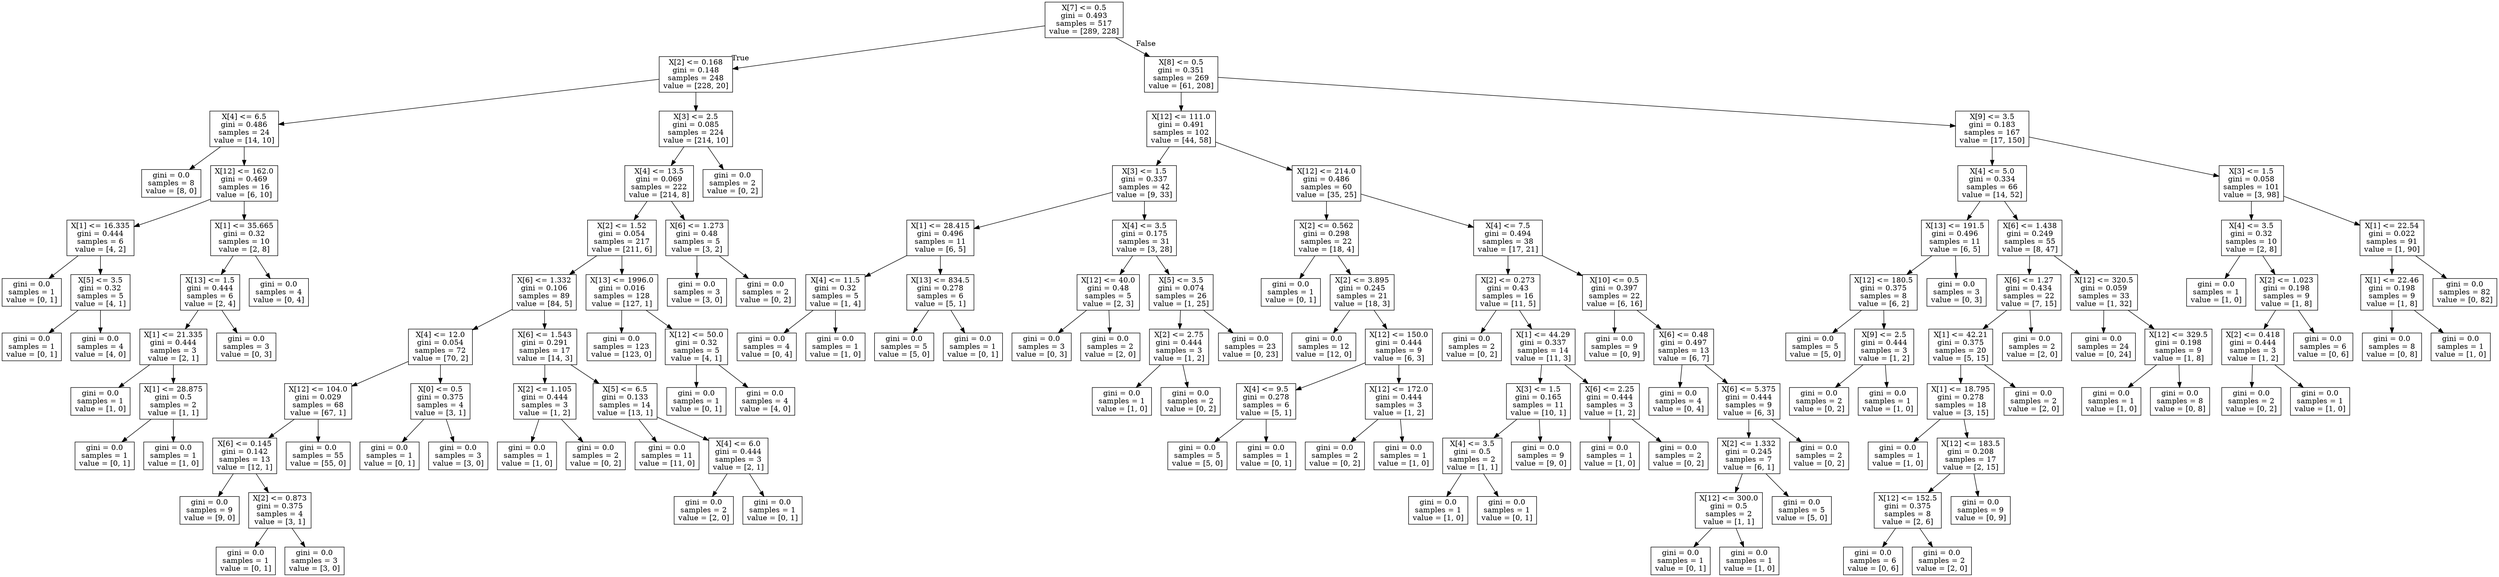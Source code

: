 digraph Tree {
node [shape=box] ;
0 [label="X[7] <= 0.5\ngini = 0.493\nsamples = 517\nvalue = [289, 228]"] ;
1 [label="X[2] <= 0.168\ngini = 0.148\nsamples = 248\nvalue = [228, 20]"] ;
0 -> 1 [labeldistance=2.5, labelangle=45, headlabel="True"] ;
2 [label="X[4] <= 6.5\ngini = 0.486\nsamples = 24\nvalue = [14, 10]"] ;
1 -> 2 ;
3 [label="gini = 0.0\nsamples = 8\nvalue = [8, 0]"] ;
2 -> 3 ;
4 [label="X[12] <= 162.0\ngini = 0.469\nsamples = 16\nvalue = [6, 10]"] ;
2 -> 4 ;
5 [label="X[1] <= 16.335\ngini = 0.444\nsamples = 6\nvalue = [4, 2]"] ;
4 -> 5 ;
6 [label="gini = 0.0\nsamples = 1\nvalue = [0, 1]"] ;
5 -> 6 ;
7 [label="X[5] <= 3.5\ngini = 0.32\nsamples = 5\nvalue = [4, 1]"] ;
5 -> 7 ;
8 [label="gini = 0.0\nsamples = 1\nvalue = [0, 1]"] ;
7 -> 8 ;
9 [label="gini = 0.0\nsamples = 4\nvalue = [4, 0]"] ;
7 -> 9 ;
10 [label="X[1] <= 35.665\ngini = 0.32\nsamples = 10\nvalue = [2, 8]"] ;
4 -> 10 ;
11 [label="X[13] <= 1.5\ngini = 0.444\nsamples = 6\nvalue = [2, 4]"] ;
10 -> 11 ;
12 [label="X[1] <= 21.335\ngini = 0.444\nsamples = 3\nvalue = [2, 1]"] ;
11 -> 12 ;
13 [label="gini = 0.0\nsamples = 1\nvalue = [1, 0]"] ;
12 -> 13 ;
14 [label="X[1] <= 28.875\ngini = 0.5\nsamples = 2\nvalue = [1, 1]"] ;
12 -> 14 ;
15 [label="gini = 0.0\nsamples = 1\nvalue = [0, 1]"] ;
14 -> 15 ;
16 [label="gini = 0.0\nsamples = 1\nvalue = [1, 0]"] ;
14 -> 16 ;
17 [label="gini = 0.0\nsamples = 3\nvalue = [0, 3]"] ;
11 -> 17 ;
18 [label="gini = 0.0\nsamples = 4\nvalue = [0, 4]"] ;
10 -> 18 ;
19 [label="X[3] <= 2.5\ngini = 0.085\nsamples = 224\nvalue = [214, 10]"] ;
1 -> 19 ;
20 [label="X[4] <= 13.5\ngini = 0.069\nsamples = 222\nvalue = [214, 8]"] ;
19 -> 20 ;
21 [label="X[2] <= 1.52\ngini = 0.054\nsamples = 217\nvalue = [211, 6]"] ;
20 -> 21 ;
22 [label="X[6] <= 1.332\ngini = 0.106\nsamples = 89\nvalue = [84, 5]"] ;
21 -> 22 ;
23 [label="X[4] <= 12.0\ngini = 0.054\nsamples = 72\nvalue = [70, 2]"] ;
22 -> 23 ;
24 [label="X[12] <= 104.0\ngini = 0.029\nsamples = 68\nvalue = [67, 1]"] ;
23 -> 24 ;
25 [label="X[6] <= 0.145\ngini = 0.142\nsamples = 13\nvalue = [12, 1]"] ;
24 -> 25 ;
26 [label="gini = 0.0\nsamples = 9\nvalue = [9, 0]"] ;
25 -> 26 ;
27 [label="X[2] <= 0.873\ngini = 0.375\nsamples = 4\nvalue = [3, 1]"] ;
25 -> 27 ;
28 [label="gini = 0.0\nsamples = 1\nvalue = [0, 1]"] ;
27 -> 28 ;
29 [label="gini = 0.0\nsamples = 3\nvalue = [3, 0]"] ;
27 -> 29 ;
30 [label="gini = 0.0\nsamples = 55\nvalue = [55, 0]"] ;
24 -> 30 ;
31 [label="X[0] <= 0.5\ngini = 0.375\nsamples = 4\nvalue = [3, 1]"] ;
23 -> 31 ;
32 [label="gini = 0.0\nsamples = 1\nvalue = [0, 1]"] ;
31 -> 32 ;
33 [label="gini = 0.0\nsamples = 3\nvalue = [3, 0]"] ;
31 -> 33 ;
34 [label="X[6] <= 1.543\ngini = 0.291\nsamples = 17\nvalue = [14, 3]"] ;
22 -> 34 ;
35 [label="X[2] <= 1.105\ngini = 0.444\nsamples = 3\nvalue = [1, 2]"] ;
34 -> 35 ;
36 [label="gini = 0.0\nsamples = 1\nvalue = [1, 0]"] ;
35 -> 36 ;
37 [label="gini = 0.0\nsamples = 2\nvalue = [0, 2]"] ;
35 -> 37 ;
38 [label="X[5] <= 6.5\ngini = 0.133\nsamples = 14\nvalue = [13, 1]"] ;
34 -> 38 ;
39 [label="gini = 0.0\nsamples = 11\nvalue = [11, 0]"] ;
38 -> 39 ;
40 [label="X[4] <= 6.0\ngini = 0.444\nsamples = 3\nvalue = [2, 1]"] ;
38 -> 40 ;
41 [label="gini = 0.0\nsamples = 2\nvalue = [2, 0]"] ;
40 -> 41 ;
42 [label="gini = 0.0\nsamples = 1\nvalue = [0, 1]"] ;
40 -> 42 ;
43 [label="X[13] <= 1996.0\ngini = 0.016\nsamples = 128\nvalue = [127, 1]"] ;
21 -> 43 ;
44 [label="gini = 0.0\nsamples = 123\nvalue = [123, 0]"] ;
43 -> 44 ;
45 [label="X[12] <= 50.0\ngini = 0.32\nsamples = 5\nvalue = [4, 1]"] ;
43 -> 45 ;
46 [label="gini = 0.0\nsamples = 1\nvalue = [0, 1]"] ;
45 -> 46 ;
47 [label="gini = 0.0\nsamples = 4\nvalue = [4, 0]"] ;
45 -> 47 ;
48 [label="X[6] <= 1.273\ngini = 0.48\nsamples = 5\nvalue = [3, 2]"] ;
20 -> 48 ;
49 [label="gini = 0.0\nsamples = 3\nvalue = [3, 0]"] ;
48 -> 49 ;
50 [label="gini = 0.0\nsamples = 2\nvalue = [0, 2]"] ;
48 -> 50 ;
51 [label="gini = 0.0\nsamples = 2\nvalue = [0, 2]"] ;
19 -> 51 ;
52 [label="X[8] <= 0.5\ngini = 0.351\nsamples = 269\nvalue = [61, 208]"] ;
0 -> 52 [labeldistance=2.5, labelangle=-45, headlabel="False"] ;
53 [label="X[12] <= 111.0\ngini = 0.491\nsamples = 102\nvalue = [44, 58]"] ;
52 -> 53 ;
54 [label="X[3] <= 1.5\ngini = 0.337\nsamples = 42\nvalue = [9, 33]"] ;
53 -> 54 ;
55 [label="X[1] <= 28.415\ngini = 0.496\nsamples = 11\nvalue = [6, 5]"] ;
54 -> 55 ;
56 [label="X[4] <= 11.5\ngini = 0.32\nsamples = 5\nvalue = [1, 4]"] ;
55 -> 56 ;
57 [label="gini = 0.0\nsamples = 4\nvalue = [0, 4]"] ;
56 -> 57 ;
58 [label="gini = 0.0\nsamples = 1\nvalue = [1, 0]"] ;
56 -> 58 ;
59 [label="X[13] <= 834.5\ngini = 0.278\nsamples = 6\nvalue = [5, 1]"] ;
55 -> 59 ;
60 [label="gini = 0.0\nsamples = 5\nvalue = [5, 0]"] ;
59 -> 60 ;
61 [label="gini = 0.0\nsamples = 1\nvalue = [0, 1]"] ;
59 -> 61 ;
62 [label="X[4] <= 3.5\ngini = 0.175\nsamples = 31\nvalue = [3, 28]"] ;
54 -> 62 ;
63 [label="X[12] <= 40.0\ngini = 0.48\nsamples = 5\nvalue = [2, 3]"] ;
62 -> 63 ;
64 [label="gini = 0.0\nsamples = 3\nvalue = [0, 3]"] ;
63 -> 64 ;
65 [label="gini = 0.0\nsamples = 2\nvalue = [2, 0]"] ;
63 -> 65 ;
66 [label="X[5] <= 3.5\ngini = 0.074\nsamples = 26\nvalue = [1, 25]"] ;
62 -> 66 ;
67 [label="X[2] <= 2.75\ngini = 0.444\nsamples = 3\nvalue = [1, 2]"] ;
66 -> 67 ;
68 [label="gini = 0.0\nsamples = 1\nvalue = [1, 0]"] ;
67 -> 68 ;
69 [label="gini = 0.0\nsamples = 2\nvalue = [0, 2]"] ;
67 -> 69 ;
70 [label="gini = 0.0\nsamples = 23\nvalue = [0, 23]"] ;
66 -> 70 ;
71 [label="X[12] <= 214.0\ngini = 0.486\nsamples = 60\nvalue = [35, 25]"] ;
53 -> 71 ;
72 [label="X[2] <= 0.562\ngini = 0.298\nsamples = 22\nvalue = [18, 4]"] ;
71 -> 72 ;
73 [label="gini = 0.0\nsamples = 1\nvalue = [0, 1]"] ;
72 -> 73 ;
74 [label="X[2] <= 3.895\ngini = 0.245\nsamples = 21\nvalue = [18, 3]"] ;
72 -> 74 ;
75 [label="gini = 0.0\nsamples = 12\nvalue = [12, 0]"] ;
74 -> 75 ;
76 [label="X[12] <= 150.0\ngini = 0.444\nsamples = 9\nvalue = [6, 3]"] ;
74 -> 76 ;
77 [label="X[4] <= 9.5\ngini = 0.278\nsamples = 6\nvalue = [5, 1]"] ;
76 -> 77 ;
78 [label="gini = 0.0\nsamples = 5\nvalue = [5, 0]"] ;
77 -> 78 ;
79 [label="gini = 0.0\nsamples = 1\nvalue = [0, 1]"] ;
77 -> 79 ;
80 [label="X[12] <= 172.0\ngini = 0.444\nsamples = 3\nvalue = [1, 2]"] ;
76 -> 80 ;
81 [label="gini = 0.0\nsamples = 2\nvalue = [0, 2]"] ;
80 -> 81 ;
82 [label="gini = 0.0\nsamples = 1\nvalue = [1, 0]"] ;
80 -> 82 ;
83 [label="X[4] <= 7.5\ngini = 0.494\nsamples = 38\nvalue = [17, 21]"] ;
71 -> 83 ;
84 [label="X[2] <= 0.273\ngini = 0.43\nsamples = 16\nvalue = [11, 5]"] ;
83 -> 84 ;
85 [label="gini = 0.0\nsamples = 2\nvalue = [0, 2]"] ;
84 -> 85 ;
86 [label="X[1] <= 44.29\ngini = 0.337\nsamples = 14\nvalue = [11, 3]"] ;
84 -> 86 ;
87 [label="X[3] <= 1.5\ngini = 0.165\nsamples = 11\nvalue = [10, 1]"] ;
86 -> 87 ;
88 [label="X[4] <= 3.5\ngini = 0.5\nsamples = 2\nvalue = [1, 1]"] ;
87 -> 88 ;
89 [label="gini = 0.0\nsamples = 1\nvalue = [1, 0]"] ;
88 -> 89 ;
90 [label="gini = 0.0\nsamples = 1\nvalue = [0, 1]"] ;
88 -> 90 ;
91 [label="gini = 0.0\nsamples = 9\nvalue = [9, 0]"] ;
87 -> 91 ;
92 [label="X[6] <= 2.25\ngini = 0.444\nsamples = 3\nvalue = [1, 2]"] ;
86 -> 92 ;
93 [label="gini = 0.0\nsamples = 1\nvalue = [1, 0]"] ;
92 -> 93 ;
94 [label="gini = 0.0\nsamples = 2\nvalue = [0, 2]"] ;
92 -> 94 ;
95 [label="X[10] <= 0.5\ngini = 0.397\nsamples = 22\nvalue = [6, 16]"] ;
83 -> 95 ;
96 [label="gini = 0.0\nsamples = 9\nvalue = [0, 9]"] ;
95 -> 96 ;
97 [label="X[6] <= 0.48\ngini = 0.497\nsamples = 13\nvalue = [6, 7]"] ;
95 -> 97 ;
98 [label="gini = 0.0\nsamples = 4\nvalue = [0, 4]"] ;
97 -> 98 ;
99 [label="X[6] <= 5.375\ngini = 0.444\nsamples = 9\nvalue = [6, 3]"] ;
97 -> 99 ;
100 [label="X[2] <= 1.332\ngini = 0.245\nsamples = 7\nvalue = [6, 1]"] ;
99 -> 100 ;
101 [label="X[12] <= 300.0\ngini = 0.5\nsamples = 2\nvalue = [1, 1]"] ;
100 -> 101 ;
102 [label="gini = 0.0\nsamples = 1\nvalue = [0, 1]"] ;
101 -> 102 ;
103 [label="gini = 0.0\nsamples = 1\nvalue = [1, 0]"] ;
101 -> 103 ;
104 [label="gini = 0.0\nsamples = 5\nvalue = [5, 0]"] ;
100 -> 104 ;
105 [label="gini = 0.0\nsamples = 2\nvalue = [0, 2]"] ;
99 -> 105 ;
106 [label="X[9] <= 3.5\ngini = 0.183\nsamples = 167\nvalue = [17, 150]"] ;
52 -> 106 ;
107 [label="X[4] <= 5.0\ngini = 0.334\nsamples = 66\nvalue = [14, 52]"] ;
106 -> 107 ;
108 [label="X[13] <= 191.5\ngini = 0.496\nsamples = 11\nvalue = [6, 5]"] ;
107 -> 108 ;
109 [label="X[12] <= 180.5\ngini = 0.375\nsamples = 8\nvalue = [6, 2]"] ;
108 -> 109 ;
110 [label="gini = 0.0\nsamples = 5\nvalue = [5, 0]"] ;
109 -> 110 ;
111 [label="X[9] <= 2.5\ngini = 0.444\nsamples = 3\nvalue = [1, 2]"] ;
109 -> 111 ;
112 [label="gini = 0.0\nsamples = 2\nvalue = [0, 2]"] ;
111 -> 112 ;
113 [label="gini = 0.0\nsamples = 1\nvalue = [1, 0]"] ;
111 -> 113 ;
114 [label="gini = 0.0\nsamples = 3\nvalue = [0, 3]"] ;
108 -> 114 ;
115 [label="X[6] <= 1.438\ngini = 0.249\nsamples = 55\nvalue = [8, 47]"] ;
107 -> 115 ;
116 [label="X[6] <= 1.27\ngini = 0.434\nsamples = 22\nvalue = [7, 15]"] ;
115 -> 116 ;
117 [label="X[1] <= 42.21\ngini = 0.375\nsamples = 20\nvalue = [5, 15]"] ;
116 -> 117 ;
118 [label="X[1] <= 18.795\ngini = 0.278\nsamples = 18\nvalue = [3, 15]"] ;
117 -> 118 ;
119 [label="gini = 0.0\nsamples = 1\nvalue = [1, 0]"] ;
118 -> 119 ;
120 [label="X[12] <= 183.5\ngini = 0.208\nsamples = 17\nvalue = [2, 15]"] ;
118 -> 120 ;
121 [label="X[12] <= 152.5\ngini = 0.375\nsamples = 8\nvalue = [2, 6]"] ;
120 -> 121 ;
122 [label="gini = 0.0\nsamples = 6\nvalue = [0, 6]"] ;
121 -> 122 ;
123 [label="gini = 0.0\nsamples = 2\nvalue = [2, 0]"] ;
121 -> 123 ;
124 [label="gini = 0.0\nsamples = 9\nvalue = [0, 9]"] ;
120 -> 124 ;
125 [label="gini = 0.0\nsamples = 2\nvalue = [2, 0]"] ;
117 -> 125 ;
126 [label="gini = 0.0\nsamples = 2\nvalue = [2, 0]"] ;
116 -> 126 ;
127 [label="X[12] <= 320.5\ngini = 0.059\nsamples = 33\nvalue = [1, 32]"] ;
115 -> 127 ;
128 [label="gini = 0.0\nsamples = 24\nvalue = [0, 24]"] ;
127 -> 128 ;
129 [label="X[12] <= 329.5\ngini = 0.198\nsamples = 9\nvalue = [1, 8]"] ;
127 -> 129 ;
130 [label="gini = 0.0\nsamples = 1\nvalue = [1, 0]"] ;
129 -> 130 ;
131 [label="gini = 0.0\nsamples = 8\nvalue = [0, 8]"] ;
129 -> 131 ;
132 [label="X[3] <= 1.5\ngini = 0.058\nsamples = 101\nvalue = [3, 98]"] ;
106 -> 132 ;
133 [label="X[4] <= 3.5\ngini = 0.32\nsamples = 10\nvalue = [2, 8]"] ;
132 -> 133 ;
134 [label="gini = 0.0\nsamples = 1\nvalue = [1, 0]"] ;
133 -> 134 ;
135 [label="X[2] <= 1.023\ngini = 0.198\nsamples = 9\nvalue = [1, 8]"] ;
133 -> 135 ;
136 [label="X[2] <= 0.418\ngini = 0.444\nsamples = 3\nvalue = [1, 2]"] ;
135 -> 136 ;
137 [label="gini = 0.0\nsamples = 2\nvalue = [0, 2]"] ;
136 -> 137 ;
138 [label="gini = 0.0\nsamples = 1\nvalue = [1, 0]"] ;
136 -> 138 ;
139 [label="gini = 0.0\nsamples = 6\nvalue = [0, 6]"] ;
135 -> 139 ;
140 [label="X[1] <= 22.54\ngini = 0.022\nsamples = 91\nvalue = [1, 90]"] ;
132 -> 140 ;
141 [label="X[1] <= 22.46\ngini = 0.198\nsamples = 9\nvalue = [1, 8]"] ;
140 -> 141 ;
142 [label="gini = 0.0\nsamples = 8\nvalue = [0, 8]"] ;
141 -> 142 ;
143 [label="gini = 0.0\nsamples = 1\nvalue = [1, 0]"] ;
141 -> 143 ;
144 [label="gini = 0.0\nsamples = 82\nvalue = [0, 82]"] ;
140 -> 144 ;
}